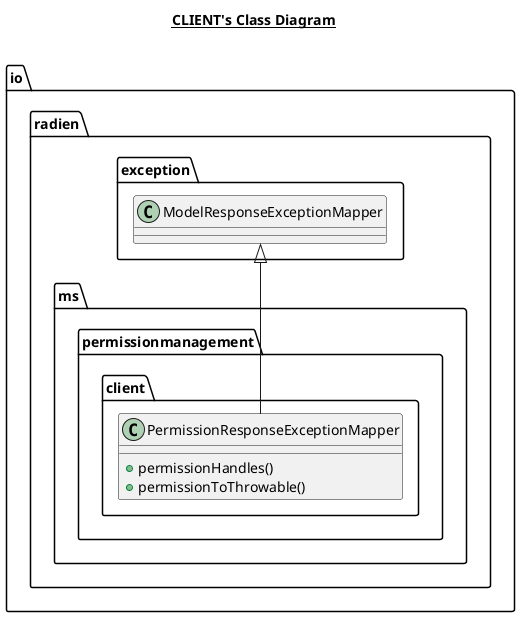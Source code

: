 @startuml

title __CLIENT's Class Diagram__\n

  namespace io.radien.ms.permissionmanagement.client {
    class io.radien.ms.permissionmanagement.client.PermissionResponseExceptionMapper {
        + permissionHandles()
        + permissionToThrowable()
    }
  }
  

  io.radien.ms.permissionmanagement.client.PermissionResponseExceptionMapper -up-|> io.radien.exception.ModelResponseExceptionMapper







@enduml

